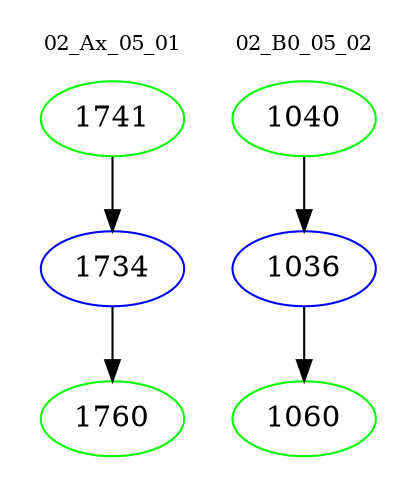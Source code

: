 digraph{
subgraph cluster_0 {
color = white
label = "02_Ax_05_01";
fontsize=10;
T0_1741 [label="1741", color="green"]
T0_1741 -> T0_1734 [color="black"]
T0_1734 [label="1734", color="blue"]
T0_1734 -> T0_1760 [color="black"]
T0_1760 [label="1760", color="green"]
}
subgraph cluster_1 {
color = white
label = "02_B0_05_02";
fontsize=10;
T1_1040 [label="1040", color="green"]
T1_1040 -> T1_1036 [color="black"]
T1_1036 [label="1036", color="blue"]
T1_1036 -> T1_1060 [color="black"]
T1_1060 [label="1060", color="green"]
}
}
